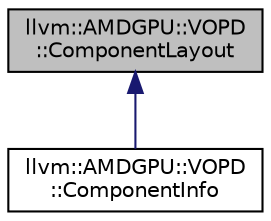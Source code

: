 digraph "llvm::AMDGPU::VOPD::ComponentLayout"
{
 // LATEX_PDF_SIZE
  bgcolor="transparent";
  edge [fontname="Helvetica",fontsize="10",labelfontname="Helvetica",labelfontsize="10"];
  node [fontname="Helvetica",fontsize="10",shape=record];
  Node1 [label="llvm::AMDGPU::VOPD\l::ComponentLayout",height=0.2,width=0.4,color="black", fillcolor="grey75", style="filled", fontcolor="black",tooltip=" "];
  Node1 -> Node2 [dir="back",color="midnightblue",fontsize="10",style="solid",fontname="Helvetica"];
  Node2 [label="llvm::AMDGPU::VOPD\l::ComponentInfo",height=0.2,width=0.4,color="black",URL="$classllvm_1_1AMDGPU_1_1VOPD_1_1ComponentInfo.html",tooltip=" "];
}
